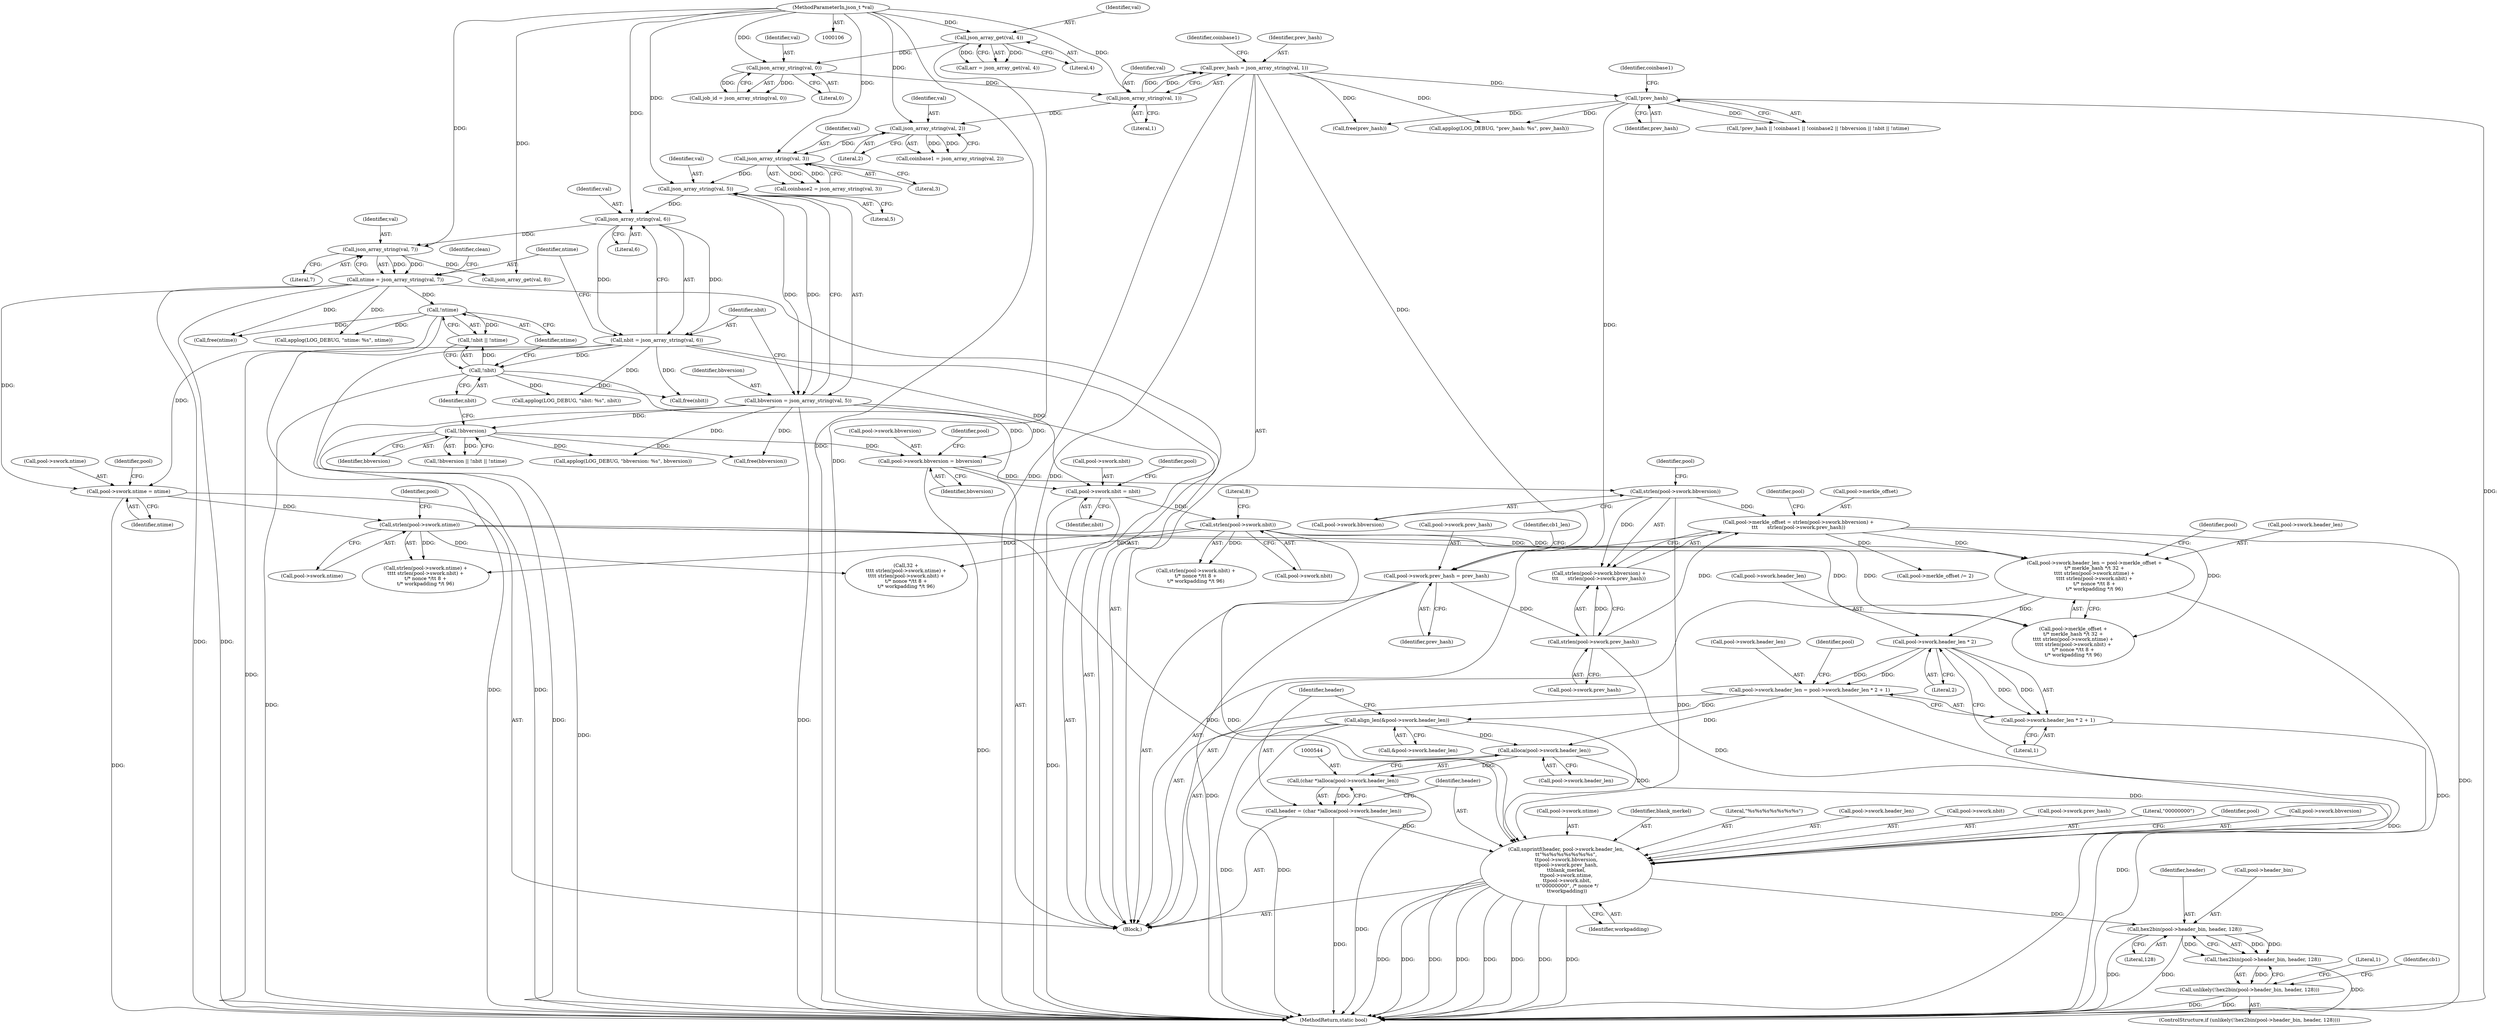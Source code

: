 digraph "0_sgminer_910c36089940e81fb85c65b8e63dcd2fac71470c@API" {
"1000485" [label="(Call,pool->swork.header_len = pool->merkle_offset +\n\t/* merkle_hash */\t 32 +\n\t\t\t\t strlen(pool->swork.ntime) +\n\t\t\t\t strlen(pool->swork.nbit) +\n\t/* nonce */\t\t 8 +\n\t/* workpadding */\t 96)"];
"1000468" [label="(Call,pool->merkle_offset = strlen(pool->swork.bbversion) +\n\t\t\t      strlen(pool->swork.prev_hash))"];
"1000473" [label="(Call,strlen(pool->swork.bbversion))"];
"1000301" [label="(Call,pool->swork.bbversion = bbversion)"];
"1000168" [label="(Call,bbversion = json_array_string(val, 5))"];
"1000170" [label="(Call,json_array_string(val, 5))"];
"1000165" [label="(Call,json_array_string(val, 3))"];
"1000160" [label="(Call,json_array_string(val, 2))"];
"1000155" [label="(Call,json_array_string(val, 1))"];
"1000150" [label="(Call,json_array_string(val, 0))"];
"1000133" [label="(Call,json_array_get(val, 4))"];
"1000108" [label="(MethodParameterIn,json_t *val)"];
"1000203" [label="(Call,!bbversion)"];
"1000479" [label="(Call,strlen(pool->swork.prev_hash))"];
"1000282" [label="(Call,pool->swork.prev_hash = prev_hash)"];
"1000194" [label="(Call,!prev_hash)"];
"1000153" [label="(Call,prev_hash = json_array_string(val, 1))"];
"1000498" [label="(Call,strlen(pool->swork.ntime))"];
"1000315" [label="(Call,pool->swork.ntime = ntime)"];
"1000208" [label="(Call,!ntime)"];
"1000178" [label="(Call,ntime = json_array_string(val, 7))"];
"1000180" [label="(Call,json_array_string(val, 7))"];
"1000175" [label="(Call,json_array_string(val, 6))"];
"1000505" [label="(Call,strlen(pool->swork.nbit))"];
"1000308" [label="(Call,pool->swork.nbit = nbit)"];
"1000206" [label="(Call,!nbit)"];
"1000173" [label="(Call,nbit = json_array_string(val, 6))"];
"1000526" [label="(Call,pool->swork.header_len * 2)"];
"1000519" [label="(Call,pool->swork.header_len = pool->swork.header_len * 2 + 1)"];
"1000534" [label="(Call,align_len(&pool->swork.header_len))"];
"1000545" [label="(Call,alloca(pool->swork.header_len))"];
"1000543" [label="(Call,(char *)alloca(pool->swork.header_len))"];
"1000541" [label="(Call,header = (char *)alloca(pool->swork.header_len))"];
"1000551" [label="(Call,snprintf(header, pool->swork.header_len,\n\t\t\"%s%s%s%s%s%s%s\",\n\t\tpool->swork.bbversion,\n\t\tpool->swork.prev_hash,\n\t\tblank_merkel,\n\t\tpool->swork.ntime,\n \t\tpool->swork.nbit,\n \t\t\"00000000\", /* nonce */\n \t\tworkpadding))"];
"1000585" [label="(Call,hex2bin(pool->header_bin, header, 128))"];
"1000584" [label="(Call,!hex2bin(pool->header_bin, header, 128))"];
"1000583" [label="(Call,unlikely(!hex2bin(pool->header_bin, header, 128)))"];
"1000525" [label="(Call,pool->swork.header_len * 2 + 1)"];
"1000205" [label="(Call,!nbit || !ntime)"];
"1000592" [label="(Literal,1)"];
"1000148" [label="(Call,job_id = json_array_string(val, 0))"];
"1000195" [label="(Identifier,prev_hash)"];
"1000570" [label="(Call,pool->swork.ntime)"];
"1000217" [label="(Call,free(prev_hash))"];
"1000315" [label="(Call,pool->swork.ntime = ntime)"];
"1000316" [label="(Call,pool->swork.ntime)"];
"1000701" [label="(Call,applog(LOG_DEBUG, \"prev_hash: %s\", prev_hash))"];
"1000499" [label="(Call,pool->swork.ntime)"];
"1000155" [label="(Call,json_array_string(val, 1))"];
"1000169" [label="(Identifier,bbversion)"];
"1000542" [label="(Identifier,header)"];
"1000307" [label="(Identifier,bbversion)"];
"1000108" [label="(MethodParameterIn,json_t *val)"];
"1000543" [label="(Call,(char *)alloca(pool->swork.header_len))"];
"1000152" [label="(Literal,0)"];
"1000497" [label="(Call,strlen(pool->swork.ntime) +\n\t\t\t\t strlen(pool->swork.nbit) +\n\t/* nonce */\t\t 8 +\n\t/* workpadding */\t 96)"];
"1000584" [label="(Call,!hex2bin(pool->header_bin, header, 128))"];
"1000569" [label="(Identifier,blank_merkel)"];
"1000595" [label="(Identifier,cb1)"];
"1000161" [label="(Identifier,val)"];
"1000535" [label="(Call,&pool->swork.header_len)"];
"1000186" [label="(Call,json_array_get(val, 8))"];
"1000177" [label="(Literal,6)"];
"1000131" [label="(Call,arr = json_array_get(val, 4))"];
"1000204" [label="(Identifier,bbversion)"];
"1000290" [label="(Identifier,cb1_len)"];
"1000525" [label="(Call,pool->swork.header_len * 2 + 1)"];
"1000207" [label="(Identifier,nbit)"];
"1000498" [label="(Call,strlen(pool->swork.ntime))"];
"1000482" [label="(Identifier,pool)"];
"1000167" [label="(Literal,3)"];
"1000157" [label="(Literal,1)"];
"1000532" [label="(Literal,2)"];
"1000172" [label="(Literal,5)"];
"1000488" [label="(Identifier,pool)"];
"1000154" [label="(Identifier,prev_hash)"];
"1000581" [label="(Identifier,workpadding)"];
"1000512" [label="(Literal,8)"];
"1000558" [label="(Literal,\"%s%s%s%s%s%s%s\")"];
"1000589" [label="(Identifier,header)"];
"1000193" [label="(Call,!prev_hash || !coinbase1 || !coinbase2 || !bbversion || !nbit || !ntime)"];
"1000321" [label="(Identifier,ntime)"];
"1000182" [label="(Literal,7)"];
"1000176" [label="(Identifier,val)"];
"1000203" [label="(Call,!bbversion)"];
"1000526" [label="(Call,pool->swork.header_len * 2)"];
"1000527" [label="(Call,pool->swork.header_len)"];
"1000717" [label="(Call,applog(LOG_DEBUG, \"nbit: %s\", nbit))"];
"1000491" [label="(Call,pool->merkle_offset +\n\t/* merkle_hash */\t 32 +\n\t\t\t\t strlen(pool->swork.ntime) +\n\t\t\t\t strlen(pool->swork.nbit) +\n\t/* nonce */\t\t 8 +\n\t/* workpadding */\t 96)"];
"1000551" [label="(Call,snprintf(header, pool->swork.header_len,\n\t\t\"%s%s%s%s%s%s%s\",\n\t\tpool->swork.bbversion,\n\t\tpool->swork.prev_hash,\n\t\tblank_merkel,\n\t\tpool->swork.ntime,\n \t\tpool->swork.nbit,\n \t\t\"00000000\", /* nonce */\n \t\tworkpadding))"];
"1000171" [label="(Identifier,val)"];
"1000162" [label="(Literal,2)"];
"1000590" [label="(Literal,128)"];
"1000288" [label="(Identifier,prev_hash)"];
"1000153" [label="(Call,prev_hash = json_array_string(val, 1))"];
"1000150" [label="(Call,json_array_string(val, 0))"];
"1000160" [label="(Call,json_array_string(val, 2))"];
"1000165" [label="(Call,json_array_string(val, 3))"];
"1000194" [label="(Call,!prev_hash)"];
"1000585" [label="(Call,hex2bin(pool->header_bin, header, 128))"];
"1000474" [label="(Call,pool->swork.bbversion)"];
"1000314" [label="(Identifier,nbit)"];
"1000168" [label="(Call,bbversion = json_array_string(val, 5))"];
"1000479" [label="(Call,strlen(pool->swork.prev_hash))"];
"1000553" [label="(Call,pool->swork.header_len)"];
"1000721" [label="(Call,applog(LOG_DEBUG, \"ntime: %s\", ntime))"];
"1000552" [label="(Identifier,header)"];
"1000533" [label="(Literal,1)"];
"1000486" [label="(Call,pool->swork.header_len)"];
"1000325" [label="(Identifier,pool)"];
"1000485" [label="(Call,pool->swork.header_len = pool->merkle_offset +\n\t/* merkle_hash */\t 32 +\n\t\t\t\t strlen(pool->swork.ntime) +\n\t\t\t\t strlen(pool->swork.nbit) +\n\t/* nonce */\t\t 8 +\n\t/* workpadding */\t 96)"];
"1000506" [label="(Call,pool->swork.nbit)"];
"1000508" [label="(Identifier,pool)"];
"1000301" [label="(Call,pool->swork.bbversion = bbversion)"];
"1000520" [label="(Call,pool->swork.header_len)"];
"1000170" [label="(Call,json_array_string(val, 5))"];
"1000206" [label="(Call,!nbit)"];
"1000233" [label="(Call,free(nbit))"];
"1000237" [label="(Call,free(ntime))"];
"1000159" [label="(Identifier,coinbase1)"];
"1000583" [label="(Call,unlikely(!hex2bin(pool->header_bin, header, 128)))"];
"1000541" [label="(Call,header = (char *)alloca(pool->swork.header_len))"];
"1000209" [label="(Identifier,ntime)"];
"1000575" [label="(Call,pool->swork.nbit)"];
"1000180" [label="(Call,json_array_string(val, 7))"];
"1000181" [label="(Identifier,val)"];
"1000546" [label="(Call,pool->swork.header_len)"];
"1000173" [label="(Call,nbit = json_array_string(val, 6))"];
"1000198" [label="(Identifier,coinbase1)"];
"1000564" [label="(Call,pool->swork.prev_hash)"];
"1000586" [label="(Call,pool->header_bin)"];
"1000495" [label="(Call,32 +\n\t\t\t\t strlen(pool->swork.ntime) +\n\t\t\t\t strlen(pool->swork.nbit) +\n\t/* nonce */\t\t 8 +\n\t/* workpadding */\t 96)"];
"1000158" [label="(Call,coinbase1 = json_array_string(val, 2))"];
"1000580" [label="(Literal,\"00000000\")"];
"1000468" [label="(Call,pool->merkle_offset = strlen(pool->swork.bbversion) +\n\t\t\t      strlen(pool->swork.prev_hash))"];
"1000469" [label="(Call,pool->merkle_offset)"];
"1000519" [label="(Call,pool->swork.header_len = pool->swork.header_len * 2 + 1)"];
"1000135" [label="(Literal,4)"];
"1000282" [label="(Call,pool->swork.prev_hash = prev_hash)"];
"1000713" [label="(Call,applog(LOG_DEBUG, \"bbversion: %s\", bbversion))"];
"1000587" [label="(Identifier,pool)"];
"1000309" [label="(Call,pool->swork.nbit)"];
"1000175" [label="(Call,json_array_string(val, 6))"];
"1000208" [label="(Call,!ntime)"];
"1000516" [label="(Identifier,pool)"];
"1000318" [label="(Identifier,pool)"];
"1000229" [label="(Call,free(bbversion))"];
"1000163" [label="(Call,coinbase2 = json_array_string(val, 3))"];
"1000109" [label="(Block,)"];
"1000559" [label="(Call,pool->swork.bbversion)"];
"1000302" [label="(Call,pool->swork.bbversion)"];
"1000504" [label="(Call,strlen(pool->swork.nbit) +\n\t/* nonce */\t\t 8 +\n\t/* workpadding */\t 96)"];
"1000179" [label="(Identifier,ntime)"];
"1000174" [label="(Identifier,nbit)"];
"1000472" [label="(Call,strlen(pool->swork.bbversion) +\n\t\t\t      strlen(pool->swork.prev_hash))"];
"1000311" [label="(Identifier,pool)"];
"1000166" [label="(Identifier,val)"];
"1000538" [label="(Identifier,pool)"];
"1000202" [label="(Call,!bbversion || !nbit || !ntime)"];
"1000178" [label="(Call,ntime = json_array_string(val, 7))"];
"1000514" [label="(Call,pool->merkle_offset /= 2)"];
"1000545" [label="(Call,alloca(pool->swork.header_len))"];
"1000308" [label="(Call,pool->swork.nbit = nbit)"];
"1000473" [label="(Call,strlen(pool->swork.bbversion))"];
"1000151" [label="(Identifier,val)"];
"1000534" [label="(Call,align_len(&pool->swork.header_len))"];
"1000505" [label="(Call,strlen(pool->swork.nbit))"];
"1000156" [label="(Identifier,val)"];
"1000480" [label="(Call,pool->swork.prev_hash)"];
"1000283" [label="(Call,pool->swork.prev_hash)"];
"1000133" [label="(Call,json_array_get(val, 4))"];
"1000759" [label="(MethodReturn,static bool)"];
"1000184" [label="(Identifier,clean)"];
"1000134" [label="(Identifier,val)"];
"1000582" [label="(ControlStructure,if (unlikely(!hex2bin(pool->header_bin, header, 128))))"];
"1000485" -> "1000109"  [label="AST: "];
"1000485" -> "1000491"  [label="CFG: "];
"1000486" -> "1000485"  [label="AST: "];
"1000491" -> "1000485"  [label="AST: "];
"1000516" -> "1000485"  [label="CFG: "];
"1000485" -> "1000759"  [label="DDG: "];
"1000468" -> "1000485"  [label="DDG: "];
"1000498" -> "1000485"  [label="DDG: "];
"1000505" -> "1000485"  [label="DDG: "];
"1000485" -> "1000526"  [label="DDG: "];
"1000468" -> "1000109"  [label="AST: "];
"1000468" -> "1000472"  [label="CFG: "];
"1000469" -> "1000468"  [label="AST: "];
"1000472" -> "1000468"  [label="AST: "];
"1000488" -> "1000468"  [label="CFG: "];
"1000468" -> "1000759"  [label="DDG: "];
"1000473" -> "1000468"  [label="DDG: "];
"1000479" -> "1000468"  [label="DDG: "];
"1000468" -> "1000491"  [label="DDG: "];
"1000468" -> "1000514"  [label="DDG: "];
"1000473" -> "1000472"  [label="AST: "];
"1000473" -> "1000474"  [label="CFG: "];
"1000474" -> "1000473"  [label="AST: "];
"1000482" -> "1000473"  [label="CFG: "];
"1000473" -> "1000472"  [label="DDG: "];
"1000301" -> "1000473"  [label="DDG: "];
"1000473" -> "1000551"  [label="DDG: "];
"1000301" -> "1000109"  [label="AST: "];
"1000301" -> "1000307"  [label="CFG: "];
"1000302" -> "1000301"  [label="AST: "];
"1000307" -> "1000301"  [label="AST: "];
"1000311" -> "1000301"  [label="CFG: "];
"1000301" -> "1000759"  [label="DDG: "];
"1000168" -> "1000301"  [label="DDG: "];
"1000203" -> "1000301"  [label="DDG: "];
"1000168" -> "1000109"  [label="AST: "];
"1000168" -> "1000170"  [label="CFG: "];
"1000169" -> "1000168"  [label="AST: "];
"1000170" -> "1000168"  [label="AST: "];
"1000174" -> "1000168"  [label="CFG: "];
"1000168" -> "1000759"  [label="DDG: "];
"1000168" -> "1000759"  [label="DDG: "];
"1000170" -> "1000168"  [label="DDG: "];
"1000170" -> "1000168"  [label="DDG: "];
"1000168" -> "1000203"  [label="DDG: "];
"1000168" -> "1000229"  [label="DDG: "];
"1000168" -> "1000713"  [label="DDG: "];
"1000170" -> "1000172"  [label="CFG: "];
"1000171" -> "1000170"  [label="AST: "];
"1000172" -> "1000170"  [label="AST: "];
"1000165" -> "1000170"  [label="DDG: "];
"1000108" -> "1000170"  [label="DDG: "];
"1000170" -> "1000175"  [label="DDG: "];
"1000165" -> "1000163"  [label="AST: "];
"1000165" -> "1000167"  [label="CFG: "];
"1000166" -> "1000165"  [label="AST: "];
"1000167" -> "1000165"  [label="AST: "];
"1000163" -> "1000165"  [label="CFG: "];
"1000165" -> "1000163"  [label="DDG: "];
"1000165" -> "1000163"  [label="DDG: "];
"1000160" -> "1000165"  [label="DDG: "];
"1000108" -> "1000165"  [label="DDG: "];
"1000160" -> "1000158"  [label="AST: "];
"1000160" -> "1000162"  [label="CFG: "];
"1000161" -> "1000160"  [label="AST: "];
"1000162" -> "1000160"  [label="AST: "];
"1000158" -> "1000160"  [label="CFG: "];
"1000160" -> "1000158"  [label="DDG: "];
"1000160" -> "1000158"  [label="DDG: "];
"1000155" -> "1000160"  [label="DDG: "];
"1000108" -> "1000160"  [label="DDG: "];
"1000155" -> "1000153"  [label="AST: "];
"1000155" -> "1000157"  [label="CFG: "];
"1000156" -> "1000155"  [label="AST: "];
"1000157" -> "1000155"  [label="AST: "];
"1000153" -> "1000155"  [label="CFG: "];
"1000155" -> "1000153"  [label="DDG: "];
"1000155" -> "1000153"  [label="DDG: "];
"1000150" -> "1000155"  [label="DDG: "];
"1000108" -> "1000155"  [label="DDG: "];
"1000150" -> "1000148"  [label="AST: "];
"1000150" -> "1000152"  [label="CFG: "];
"1000151" -> "1000150"  [label="AST: "];
"1000152" -> "1000150"  [label="AST: "];
"1000148" -> "1000150"  [label="CFG: "];
"1000150" -> "1000148"  [label="DDG: "];
"1000150" -> "1000148"  [label="DDG: "];
"1000133" -> "1000150"  [label="DDG: "];
"1000108" -> "1000150"  [label="DDG: "];
"1000133" -> "1000131"  [label="AST: "];
"1000133" -> "1000135"  [label="CFG: "];
"1000134" -> "1000133"  [label="AST: "];
"1000135" -> "1000133"  [label="AST: "];
"1000131" -> "1000133"  [label="CFG: "];
"1000133" -> "1000759"  [label="DDG: "];
"1000133" -> "1000131"  [label="DDG: "];
"1000133" -> "1000131"  [label="DDG: "];
"1000108" -> "1000133"  [label="DDG: "];
"1000108" -> "1000106"  [label="AST: "];
"1000108" -> "1000759"  [label="DDG: "];
"1000108" -> "1000175"  [label="DDG: "];
"1000108" -> "1000180"  [label="DDG: "];
"1000108" -> "1000186"  [label="DDG: "];
"1000203" -> "1000202"  [label="AST: "];
"1000203" -> "1000204"  [label="CFG: "];
"1000204" -> "1000203"  [label="AST: "];
"1000207" -> "1000203"  [label="CFG: "];
"1000202" -> "1000203"  [label="CFG: "];
"1000203" -> "1000759"  [label="DDG: "];
"1000203" -> "1000202"  [label="DDG: "];
"1000203" -> "1000229"  [label="DDG: "];
"1000203" -> "1000713"  [label="DDG: "];
"1000479" -> "1000472"  [label="AST: "];
"1000479" -> "1000480"  [label="CFG: "];
"1000480" -> "1000479"  [label="AST: "];
"1000472" -> "1000479"  [label="CFG: "];
"1000479" -> "1000472"  [label="DDG: "];
"1000282" -> "1000479"  [label="DDG: "];
"1000479" -> "1000551"  [label="DDG: "];
"1000282" -> "1000109"  [label="AST: "];
"1000282" -> "1000288"  [label="CFG: "];
"1000283" -> "1000282"  [label="AST: "];
"1000288" -> "1000282"  [label="AST: "];
"1000290" -> "1000282"  [label="CFG: "];
"1000282" -> "1000759"  [label="DDG: "];
"1000194" -> "1000282"  [label="DDG: "];
"1000153" -> "1000282"  [label="DDG: "];
"1000194" -> "1000193"  [label="AST: "];
"1000194" -> "1000195"  [label="CFG: "];
"1000195" -> "1000194"  [label="AST: "];
"1000198" -> "1000194"  [label="CFG: "];
"1000193" -> "1000194"  [label="CFG: "];
"1000194" -> "1000759"  [label="DDG: "];
"1000194" -> "1000193"  [label="DDG: "];
"1000153" -> "1000194"  [label="DDG: "];
"1000194" -> "1000217"  [label="DDG: "];
"1000194" -> "1000701"  [label="DDG: "];
"1000153" -> "1000109"  [label="AST: "];
"1000154" -> "1000153"  [label="AST: "];
"1000159" -> "1000153"  [label="CFG: "];
"1000153" -> "1000759"  [label="DDG: "];
"1000153" -> "1000759"  [label="DDG: "];
"1000153" -> "1000217"  [label="DDG: "];
"1000153" -> "1000701"  [label="DDG: "];
"1000498" -> "1000497"  [label="AST: "];
"1000498" -> "1000499"  [label="CFG: "];
"1000499" -> "1000498"  [label="AST: "];
"1000508" -> "1000498"  [label="CFG: "];
"1000498" -> "1000491"  [label="DDG: "];
"1000498" -> "1000495"  [label="DDG: "];
"1000498" -> "1000497"  [label="DDG: "];
"1000315" -> "1000498"  [label="DDG: "];
"1000498" -> "1000551"  [label="DDG: "];
"1000315" -> "1000109"  [label="AST: "];
"1000315" -> "1000321"  [label="CFG: "];
"1000316" -> "1000315"  [label="AST: "];
"1000321" -> "1000315"  [label="AST: "];
"1000325" -> "1000315"  [label="CFG: "];
"1000315" -> "1000759"  [label="DDG: "];
"1000208" -> "1000315"  [label="DDG: "];
"1000178" -> "1000315"  [label="DDG: "];
"1000208" -> "1000205"  [label="AST: "];
"1000208" -> "1000209"  [label="CFG: "];
"1000209" -> "1000208"  [label="AST: "];
"1000205" -> "1000208"  [label="CFG: "];
"1000208" -> "1000759"  [label="DDG: "];
"1000208" -> "1000205"  [label="DDG: "];
"1000178" -> "1000208"  [label="DDG: "];
"1000208" -> "1000237"  [label="DDG: "];
"1000208" -> "1000721"  [label="DDG: "];
"1000178" -> "1000109"  [label="AST: "];
"1000178" -> "1000180"  [label="CFG: "];
"1000179" -> "1000178"  [label="AST: "];
"1000180" -> "1000178"  [label="AST: "];
"1000184" -> "1000178"  [label="CFG: "];
"1000178" -> "1000759"  [label="DDG: "];
"1000178" -> "1000759"  [label="DDG: "];
"1000180" -> "1000178"  [label="DDG: "];
"1000180" -> "1000178"  [label="DDG: "];
"1000178" -> "1000237"  [label="DDG: "];
"1000178" -> "1000721"  [label="DDG: "];
"1000180" -> "1000182"  [label="CFG: "];
"1000181" -> "1000180"  [label="AST: "];
"1000182" -> "1000180"  [label="AST: "];
"1000175" -> "1000180"  [label="DDG: "];
"1000180" -> "1000186"  [label="DDG: "];
"1000175" -> "1000173"  [label="AST: "];
"1000175" -> "1000177"  [label="CFG: "];
"1000176" -> "1000175"  [label="AST: "];
"1000177" -> "1000175"  [label="AST: "];
"1000173" -> "1000175"  [label="CFG: "];
"1000175" -> "1000173"  [label="DDG: "];
"1000175" -> "1000173"  [label="DDG: "];
"1000505" -> "1000504"  [label="AST: "];
"1000505" -> "1000506"  [label="CFG: "];
"1000506" -> "1000505"  [label="AST: "];
"1000512" -> "1000505"  [label="CFG: "];
"1000505" -> "1000491"  [label="DDG: "];
"1000505" -> "1000495"  [label="DDG: "];
"1000505" -> "1000497"  [label="DDG: "];
"1000505" -> "1000504"  [label="DDG: "];
"1000308" -> "1000505"  [label="DDG: "];
"1000505" -> "1000551"  [label="DDG: "];
"1000308" -> "1000109"  [label="AST: "];
"1000308" -> "1000314"  [label="CFG: "];
"1000309" -> "1000308"  [label="AST: "];
"1000314" -> "1000308"  [label="AST: "];
"1000318" -> "1000308"  [label="CFG: "];
"1000308" -> "1000759"  [label="DDG: "];
"1000206" -> "1000308"  [label="DDG: "];
"1000173" -> "1000308"  [label="DDG: "];
"1000206" -> "1000205"  [label="AST: "];
"1000206" -> "1000207"  [label="CFG: "];
"1000207" -> "1000206"  [label="AST: "];
"1000209" -> "1000206"  [label="CFG: "];
"1000205" -> "1000206"  [label="CFG: "];
"1000206" -> "1000759"  [label="DDG: "];
"1000206" -> "1000205"  [label="DDG: "];
"1000173" -> "1000206"  [label="DDG: "];
"1000206" -> "1000233"  [label="DDG: "];
"1000206" -> "1000717"  [label="DDG: "];
"1000173" -> "1000109"  [label="AST: "];
"1000174" -> "1000173"  [label="AST: "];
"1000179" -> "1000173"  [label="CFG: "];
"1000173" -> "1000759"  [label="DDG: "];
"1000173" -> "1000759"  [label="DDG: "];
"1000173" -> "1000233"  [label="DDG: "];
"1000173" -> "1000717"  [label="DDG: "];
"1000526" -> "1000525"  [label="AST: "];
"1000526" -> "1000532"  [label="CFG: "];
"1000527" -> "1000526"  [label="AST: "];
"1000532" -> "1000526"  [label="AST: "];
"1000533" -> "1000526"  [label="CFG: "];
"1000526" -> "1000519"  [label="DDG: "];
"1000526" -> "1000519"  [label="DDG: "];
"1000526" -> "1000525"  [label="DDG: "];
"1000526" -> "1000525"  [label="DDG: "];
"1000519" -> "1000109"  [label="AST: "];
"1000519" -> "1000525"  [label="CFG: "];
"1000520" -> "1000519"  [label="AST: "];
"1000525" -> "1000519"  [label="AST: "];
"1000538" -> "1000519"  [label="CFG: "];
"1000519" -> "1000759"  [label="DDG: "];
"1000519" -> "1000534"  [label="DDG: "];
"1000519" -> "1000545"  [label="DDG: "];
"1000534" -> "1000109"  [label="AST: "];
"1000534" -> "1000535"  [label="CFG: "];
"1000535" -> "1000534"  [label="AST: "];
"1000542" -> "1000534"  [label="CFG: "];
"1000534" -> "1000759"  [label="DDG: "];
"1000534" -> "1000759"  [label="DDG: "];
"1000534" -> "1000545"  [label="DDG: "];
"1000534" -> "1000551"  [label="DDG: "];
"1000545" -> "1000543"  [label="AST: "];
"1000545" -> "1000546"  [label="CFG: "];
"1000546" -> "1000545"  [label="AST: "];
"1000543" -> "1000545"  [label="CFG: "];
"1000545" -> "1000543"  [label="DDG: "];
"1000545" -> "1000551"  [label="DDG: "];
"1000543" -> "1000541"  [label="AST: "];
"1000544" -> "1000543"  [label="AST: "];
"1000541" -> "1000543"  [label="CFG: "];
"1000543" -> "1000759"  [label="DDG: "];
"1000543" -> "1000541"  [label="DDG: "];
"1000541" -> "1000109"  [label="AST: "];
"1000542" -> "1000541"  [label="AST: "];
"1000552" -> "1000541"  [label="CFG: "];
"1000541" -> "1000759"  [label="DDG: "];
"1000541" -> "1000551"  [label="DDG: "];
"1000551" -> "1000109"  [label="AST: "];
"1000551" -> "1000581"  [label="CFG: "];
"1000552" -> "1000551"  [label="AST: "];
"1000553" -> "1000551"  [label="AST: "];
"1000558" -> "1000551"  [label="AST: "];
"1000559" -> "1000551"  [label="AST: "];
"1000564" -> "1000551"  [label="AST: "];
"1000569" -> "1000551"  [label="AST: "];
"1000570" -> "1000551"  [label="AST: "];
"1000575" -> "1000551"  [label="AST: "];
"1000580" -> "1000551"  [label="AST: "];
"1000581" -> "1000551"  [label="AST: "];
"1000587" -> "1000551"  [label="CFG: "];
"1000551" -> "1000759"  [label="DDG: "];
"1000551" -> "1000759"  [label="DDG: "];
"1000551" -> "1000759"  [label="DDG: "];
"1000551" -> "1000759"  [label="DDG: "];
"1000551" -> "1000759"  [label="DDG: "];
"1000551" -> "1000759"  [label="DDG: "];
"1000551" -> "1000759"  [label="DDG: "];
"1000551" -> "1000759"  [label="DDG: "];
"1000551" -> "1000585"  [label="DDG: "];
"1000585" -> "1000584"  [label="AST: "];
"1000585" -> "1000590"  [label="CFG: "];
"1000586" -> "1000585"  [label="AST: "];
"1000589" -> "1000585"  [label="AST: "];
"1000590" -> "1000585"  [label="AST: "];
"1000584" -> "1000585"  [label="CFG: "];
"1000585" -> "1000759"  [label="DDG: "];
"1000585" -> "1000759"  [label="DDG: "];
"1000585" -> "1000584"  [label="DDG: "];
"1000585" -> "1000584"  [label="DDG: "];
"1000585" -> "1000584"  [label="DDG: "];
"1000584" -> "1000583"  [label="AST: "];
"1000583" -> "1000584"  [label="CFG: "];
"1000584" -> "1000759"  [label="DDG: "];
"1000584" -> "1000583"  [label="DDG: "];
"1000583" -> "1000582"  [label="AST: "];
"1000592" -> "1000583"  [label="CFG: "];
"1000595" -> "1000583"  [label="CFG: "];
"1000583" -> "1000759"  [label="DDG: "];
"1000583" -> "1000759"  [label="DDG: "];
"1000525" -> "1000533"  [label="CFG: "];
"1000533" -> "1000525"  [label="AST: "];
"1000525" -> "1000759"  [label="DDG: "];
}
